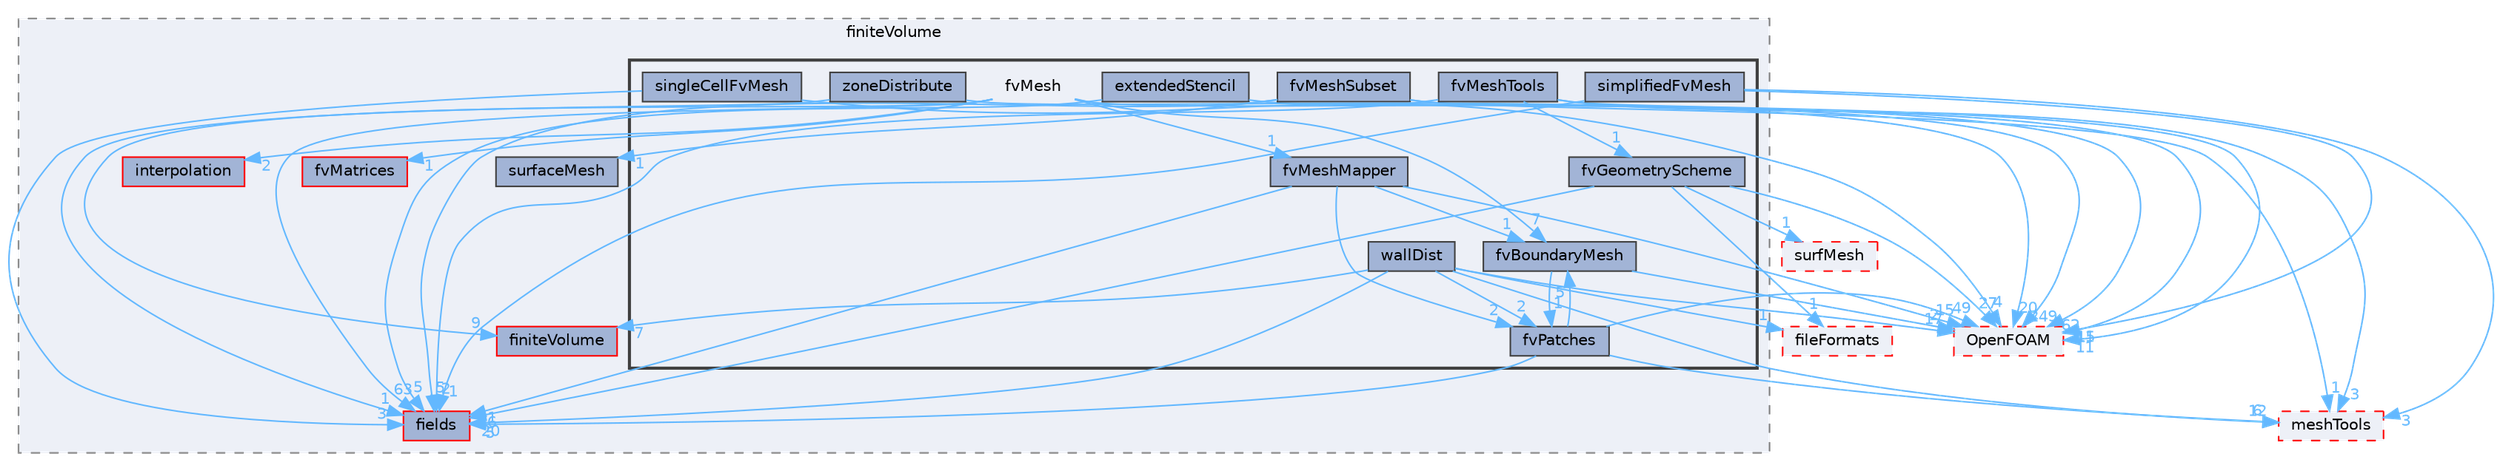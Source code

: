 digraph "src/finiteVolume/fvMesh"
{
 // LATEX_PDF_SIZE
  bgcolor="transparent";
  edge [fontname=Helvetica,fontsize=10,labelfontname=Helvetica,labelfontsize=10];
  node [fontname=Helvetica,fontsize=10,shape=box,height=0.2,width=0.4];
  compound=true
  subgraph clusterdir_9bd15774b555cf7259a6fa18f99fe99b {
    graph [ bgcolor="#edf0f7", pencolor="grey50", label="finiteVolume", fontname=Helvetica,fontsize=10 style="filled,dashed", URL="dir_9bd15774b555cf7259a6fa18f99fe99b.html",tooltip=""]
  dir_25ab4a83a983f7bb7a38b7f63bb141b7 [label="fields", fillcolor="#a2b4d6", color="red", style="filled", URL="dir_25ab4a83a983f7bb7a38b7f63bb141b7.html",tooltip=""];
  dir_2ea871e4defbdbd60808750cae643c63 [label="finiteVolume", fillcolor="#a2b4d6", color="red", style="filled", URL="dir_2ea871e4defbdbd60808750cae643c63.html",tooltip=""];
  dir_5d57e3901430bcc99a7ddac11a899224 [label="fvMatrices", fillcolor="#a2b4d6", color="red", style="filled", URL="dir_5d57e3901430bcc99a7ddac11a899224.html",tooltip=""];
  dir_a586eb954e2e5e74ecf6fe95a2457777 [label="interpolation", fillcolor="#a2b4d6", color="red", style="filled", URL="dir_a586eb954e2e5e74ecf6fe95a2457777.html",tooltip=""];
  dir_fdafd3b59310328ee40a940c9419d4db [label="surfaceMesh", fillcolor="#a2b4d6", color="grey25", style="filled", URL="dir_fdafd3b59310328ee40a940c9419d4db.html",tooltip=""];
  subgraph clusterdir_c382fa095c9c33d8673c0dd60aaef275 {
    graph [ bgcolor="#edf0f7", pencolor="grey25", label="", fontname=Helvetica,fontsize=10 style="filled,bold", URL="dir_c382fa095c9c33d8673c0dd60aaef275.html",tooltip=""]
    dir_c382fa095c9c33d8673c0dd60aaef275 [shape=plaintext, label="fvMesh"];
  dir_f54ce79c9902d97f8b0f7c9d890967db [label="extendedStencil", fillcolor="#a2b4d6", color="grey25", style="filled", URL="dir_f54ce79c9902d97f8b0f7c9d890967db.html",tooltip=""];
  dir_0eb9bd8db55e645cc7c2ca38de05b9c6 [label="fvBoundaryMesh", fillcolor="#a2b4d6", color="grey25", style="filled", URL="dir_0eb9bd8db55e645cc7c2ca38de05b9c6.html",tooltip=""];
  dir_23fb0b47e4124cc307f45775cb60f82a [label="fvGeometryScheme", fillcolor="#a2b4d6", color="grey25", style="filled", URL="dir_23fb0b47e4124cc307f45775cb60f82a.html",tooltip=""];
  dir_a5340b9b7d2ce3e96cb060e09301fa87 [label="fvMeshMapper", fillcolor="#a2b4d6", color="grey25", style="filled", URL="dir_a5340b9b7d2ce3e96cb060e09301fa87.html",tooltip=""];
  dir_fad0d1764e073d70bd09fe2f07de325c [label="fvMeshSubset", fillcolor="#a2b4d6", color="grey25", style="filled", URL="dir_fad0d1764e073d70bd09fe2f07de325c.html",tooltip=""];
  dir_19a4b3a5fe092bbfa7189b785b185045 [label="fvMeshTools", fillcolor="#a2b4d6", color="grey25", style="filled", URL="dir_19a4b3a5fe092bbfa7189b785b185045.html",tooltip=""];
  dir_b630ab9569e31ffb9b2cc4747c3085db [label="fvPatches", fillcolor="#a2b4d6", color="grey25", style="filled", URL="dir_b630ab9569e31ffb9b2cc4747c3085db.html",tooltip=""];
  dir_febb66ae8fef1ef5fdf2a781f4af4156 [label="simplifiedFvMesh", fillcolor="#a2b4d6", color="grey25", style="filled", URL="dir_febb66ae8fef1ef5fdf2a781f4af4156.html",tooltip=""];
  dir_3ea1cee8f78db0948979819c6635ea76 [label="singleCellFvMesh", fillcolor="#a2b4d6", color="grey25", style="filled", URL="dir_3ea1cee8f78db0948979819c6635ea76.html",tooltip=""];
  dir_8b2058fecce8beb3c5dcc5bc9fca7b03 [label="wallDist", fillcolor="#a2b4d6", color="grey25", style="filled", URL="dir_8b2058fecce8beb3c5dcc5bc9fca7b03.html",tooltip=""];
  dir_814bb21914eb471e7f4050b89e19e060 [label="zoneDistribute", fillcolor="#a2b4d6", color="grey25", style="filled", URL="dir_814bb21914eb471e7f4050b89e19e060.html",tooltip=""];
  }
  }
  dir_0a88fe22feb23ce5f078a04a1df67721 [label="surfMesh", fillcolor="#edf0f7", color="red", style="filled,dashed", URL="dir_0a88fe22feb23ce5f078a04a1df67721.html",tooltip=""];
  dir_ae30ad0bef50cf391b24c614251bb9fd [label="meshTools", fillcolor="#edf0f7", color="red", style="filled,dashed", URL="dir_ae30ad0bef50cf391b24c614251bb9fd.html",tooltip=""];
  dir_b05602f37bb521a7142c0a3e200b5f35 [label="fileFormats", fillcolor="#edf0f7", color="red", style="filled,dashed", URL="dir_b05602f37bb521a7142c0a3e200b5f35.html",tooltip=""];
  dir_c5473ff19b20e6ec4dfe5c310b3778a8 [label="OpenFOAM", fillcolor="#edf0f7", color="red", style="filled,dashed", URL="dir_c5473ff19b20e6ec4dfe5c310b3778a8.html",tooltip=""];
  dir_c382fa095c9c33d8673c0dd60aaef275->dir_0eb9bd8db55e645cc7c2ca38de05b9c6 [headlabel="7", labeldistance=1.5 headhref="dir_001544_001533.html" href="dir_001544_001533.html" color="steelblue1" fontcolor="steelblue1"];
  dir_c382fa095c9c33d8673c0dd60aaef275->dir_25ab4a83a983f7bb7a38b7f63bb141b7 [headlabel="63", labeldistance=1.5 headhref="dir_001544_001332.html" href="dir_001544_001332.html" color="steelblue1" fontcolor="steelblue1"];
  dir_c382fa095c9c33d8673c0dd60aaef275->dir_2ea871e4defbdbd60808750cae643c63 [headlabel="9", labeldistance=1.5 headhref="dir_001544_001388.html" href="dir_001544_001388.html" color="steelblue1" fontcolor="steelblue1"];
  dir_c382fa095c9c33d8673c0dd60aaef275->dir_5d57e3901430bcc99a7ddac11a899224 [headlabel="1", labeldistance=1.5 headhref="dir_001544_001542.html" href="dir_001544_001542.html" color="steelblue1" fontcolor="steelblue1"];
  dir_c382fa095c9c33d8673c0dd60aaef275->dir_a5340b9b7d2ce3e96cb060e09301fa87 [headlabel="1", labeldistance=1.5 headhref="dir_001544_001548.html" href="dir_001544_001548.html" color="steelblue1" fontcolor="steelblue1"];
  dir_c382fa095c9c33d8673c0dd60aaef275->dir_a586eb954e2e5e74ecf6fe95a2457777 [headlabel="2", labeldistance=1.5 headhref="dir_001544_001923.html" href="dir_001544_001923.html" color="steelblue1" fontcolor="steelblue1"];
  dir_c382fa095c9c33d8673c0dd60aaef275->dir_c5473ff19b20e6ec4dfe5c310b3778a8 [headlabel="249", labeldistance=1.5 headhref="dir_001544_002695.html" href="dir_001544_002695.html" color="steelblue1" fontcolor="steelblue1"];
  dir_f54ce79c9902d97f8b0f7c9d890967db->dir_25ab4a83a983f7bb7a38b7f63bb141b7 [headlabel="5", labeldistance=1.5 headhref="dir_001216_001332.html" href="dir_001216_001332.html" color="steelblue1" fontcolor="steelblue1"];
  dir_f54ce79c9902d97f8b0f7c9d890967db->dir_c5473ff19b20e6ec4dfe5c310b3778a8 [headlabel="62", labeldistance=1.5 headhref="dir_001216_002695.html" href="dir_001216_002695.html" color="steelblue1" fontcolor="steelblue1"];
  dir_0eb9bd8db55e645cc7c2ca38de05b9c6->dir_b630ab9569e31ffb9b2cc4747c3085db [headlabel="1", labeldistance=1.5 headhref="dir_001533_001563.html" href="dir_001533_001563.html" color="steelblue1" fontcolor="steelblue1"];
  dir_0eb9bd8db55e645cc7c2ca38de05b9c6->dir_c5473ff19b20e6ec4dfe5c310b3778a8 [headlabel="2", labeldistance=1.5 headhref="dir_001533_002695.html" href="dir_001533_002695.html" color="steelblue1" fontcolor="steelblue1"];
  dir_23fb0b47e4124cc307f45775cb60f82a->dir_0a88fe22feb23ce5f078a04a1df67721 [headlabel="1", labeldistance=1.5 headhref="dir_001539_003891.html" href="dir_001539_003891.html" color="steelblue1" fontcolor="steelblue1"];
  dir_23fb0b47e4124cc307f45775cb60f82a->dir_25ab4a83a983f7bb7a38b7f63bb141b7 [headlabel="6", labeldistance=1.5 headhref="dir_001539_001332.html" href="dir_001539_001332.html" color="steelblue1" fontcolor="steelblue1"];
  dir_23fb0b47e4124cc307f45775cb60f82a->dir_b05602f37bb521a7142c0a3e200b5f35 [headlabel="1", labeldistance=1.5 headhref="dir_001539_001353.html" href="dir_001539_001353.html" color="steelblue1" fontcolor="steelblue1"];
  dir_23fb0b47e4124cc307f45775cb60f82a->dir_c5473ff19b20e6ec4dfe5c310b3778a8 [headlabel="27", labeldistance=1.5 headhref="dir_001539_002695.html" href="dir_001539_002695.html" color="steelblue1" fontcolor="steelblue1"];
  dir_a5340b9b7d2ce3e96cb060e09301fa87->dir_0eb9bd8db55e645cc7c2ca38de05b9c6 [headlabel="1", labeldistance=1.5 headhref="dir_001548_001533.html" href="dir_001548_001533.html" color="steelblue1" fontcolor="steelblue1"];
  dir_a5340b9b7d2ce3e96cb060e09301fa87->dir_25ab4a83a983f7bb7a38b7f63bb141b7 [headlabel="1", labeldistance=1.5 headhref="dir_001548_001332.html" href="dir_001548_001332.html" color="steelblue1" fontcolor="steelblue1"];
  dir_a5340b9b7d2ce3e96cb060e09301fa87->dir_b630ab9569e31ffb9b2cc4747c3085db [headlabel="2", labeldistance=1.5 headhref="dir_001548_001563.html" href="dir_001548_001563.html" color="steelblue1" fontcolor="steelblue1"];
  dir_a5340b9b7d2ce3e96cb060e09301fa87->dir_c5473ff19b20e6ec4dfe5c310b3778a8 [headlabel="15", labeldistance=1.5 headhref="dir_001548_002695.html" href="dir_001548_002695.html" color="steelblue1" fontcolor="steelblue1"];
  dir_fad0d1764e073d70bd09fe2f07de325c->dir_25ab4a83a983f7bb7a38b7f63bb141b7 [headlabel="5", labeldistance=1.5 headhref="dir_001551_001332.html" href="dir_001551_001332.html" color="steelblue1" fontcolor="steelblue1"];
  dir_fad0d1764e073d70bd09fe2f07de325c->dir_ae30ad0bef50cf391b24c614251bb9fd [headlabel="1", labeldistance=1.5 headhref="dir_001551_002382.html" href="dir_001551_002382.html" color="steelblue1" fontcolor="steelblue1"];
  dir_fad0d1764e073d70bd09fe2f07de325c->dir_c5473ff19b20e6ec4dfe5c310b3778a8 [headlabel="15", labeldistance=1.5 headhref="dir_001551_002695.html" href="dir_001551_002695.html" color="steelblue1" fontcolor="steelblue1"];
  dir_fad0d1764e073d70bd09fe2f07de325c->dir_fdafd3b59310328ee40a940c9419d4db [headlabel="1", labeldistance=1.5 headhref="dir_001551_003854.html" href="dir_001551_003854.html" color="steelblue1" fontcolor="steelblue1"];
  dir_19a4b3a5fe092bbfa7189b785b185045->dir_23fb0b47e4124cc307f45775cb60f82a [headlabel="1", labeldistance=1.5 headhref="dir_001552_001539.html" href="dir_001552_001539.html" color="steelblue1" fontcolor="steelblue1"];
  dir_19a4b3a5fe092bbfa7189b785b185045->dir_25ab4a83a983f7bb7a38b7f63bb141b7 [headlabel="2", labeldistance=1.5 headhref="dir_001552_001332.html" href="dir_001552_001332.html" color="steelblue1" fontcolor="steelblue1"];
  dir_19a4b3a5fe092bbfa7189b785b185045->dir_ae30ad0bef50cf391b24c614251bb9fd [headlabel="3", labeldistance=1.5 headhref="dir_001552_002382.html" href="dir_001552_002382.html" color="steelblue1" fontcolor="steelblue1"];
  dir_19a4b3a5fe092bbfa7189b785b185045->dir_c5473ff19b20e6ec4dfe5c310b3778a8 [headlabel="11", labeldistance=1.5 headhref="dir_001552_002695.html" href="dir_001552_002695.html" color="steelblue1" fontcolor="steelblue1"];
  dir_b630ab9569e31ffb9b2cc4747c3085db->dir_0eb9bd8db55e645cc7c2ca38de05b9c6 [headlabel="5", labeldistance=1.5 headhref="dir_001563_001533.html" href="dir_001563_001533.html" color="steelblue1" fontcolor="steelblue1"];
  dir_b630ab9569e31ffb9b2cc4747c3085db->dir_25ab4a83a983f7bb7a38b7f63bb141b7 [headlabel="5", labeldistance=1.5 headhref="dir_001563_001332.html" href="dir_001563_001332.html" color="steelblue1" fontcolor="steelblue1"];
  dir_b630ab9569e31ffb9b2cc4747c3085db->dir_ae30ad0bef50cf391b24c614251bb9fd [headlabel="6", labeldistance=1.5 headhref="dir_001563_002382.html" href="dir_001563_002382.html" color="steelblue1" fontcolor="steelblue1"];
  dir_b630ab9569e31ffb9b2cc4747c3085db->dir_c5473ff19b20e6ec4dfe5c310b3778a8 [headlabel="49", labeldistance=1.5 headhref="dir_001563_002695.html" href="dir_001563_002695.html" color="steelblue1" fontcolor="steelblue1"];
  dir_febb66ae8fef1ef5fdf2a781f4af4156->dir_ae30ad0bef50cf391b24c614251bb9fd [headlabel="3", labeldistance=1.5 headhref="dir_003540_002382.html" href="dir_003540_002382.html" color="steelblue1" fontcolor="steelblue1"];
  dir_febb66ae8fef1ef5fdf2a781f4af4156->dir_c5473ff19b20e6ec4dfe5c310b3778a8 [headlabel="11", labeldistance=1.5 headhref="dir_003540_002695.html" href="dir_003540_002695.html" color="steelblue1" fontcolor="steelblue1"];
  dir_febb66ae8fef1ef5fdf2a781f4af4156->dir_25ab4a83a983f7bb7a38b7f63bb141b7 [headlabel="1", labeldistance=1.5 headhref="dir_003540_001332.html" href="dir_003540_001332.html" color="steelblue1" fontcolor="steelblue1"];
  dir_3ea1cee8f78db0948979819c6635ea76->dir_25ab4a83a983f7bb7a38b7f63bb141b7 [headlabel="3", labeldistance=1.5 headhref="dir_003547_001332.html" href="dir_003547_001332.html" color="steelblue1" fontcolor="steelblue1"];
  dir_3ea1cee8f78db0948979819c6635ea76->dir_c5473ff19b20e6ec4dfe5c310b3778a8 [headlabel="4", labeldistance=1.5 headhref="dir_003547_002695.html" href="dir_003547_002695.html" color="steelblue1" fontcolor="steelblue1"];
  dir_8b2058fecce8beb3c5dcc5bc9fca7b03->dir_25ab4a83a983f7bb7a38b7f63bb141b7 [headlabel="20", labeldistance=1.5 headhref="dir_004338_001332.html" href="dir_004338_001332.html" color="steelblue1" fontcolor="steelblue1"];
  dir_8b2058fecce8beb3c5dcc5bc9fca7b03->dir_2ea871e4defbdbd60808750cae643c63 [headlabel="7", labeldistance=1.5 headhref="dir_004338_001388.html" href="dir_004338_001388.html" color="steelblue1" fontcolor="steelblue1"];
  dir_8b2058fecce8beb3c5dcc5bc9fca7b03->dir_ae30ad0bef50cf391b24c614251bb9fd [headlabel="12", labeldistance=1.5 headhref="dir_004338_002382.html" href="dir_004338_002382.html" color="steelblue1" fontcolor="steelblue1"];
  dir_8b2058fecce8beb3c5dcc5bc9fca7b03->dir_b630ab9569e31ffb9b2cc4747c3085db [headlabel="2", labeldistance=1.5 headhref="dir_004338_001563.html" href="dir_004338_001563.html" color="steelblue1" fontcolor="steelblue1"];
  dir_8b2058fecce8beb3c5dcc5bc9fca7b03->dir_c5473ff19b20e6ec4dfe5c310b3778a8 [headlabel="17", labeldistance=1.5 headhref="dir_004338_002695.html" href="dir_004338_002695.html" color="steelblue1" fontcolor="steelblue1"];
  dir_8b2058fecce8beb3c5dcc5bc9fca7b03->dir_b05602f37bb521a7142c0a3e200b5f35 [headlabel="1", labeldistance=1.5 headhref="dir_004338_001353.html" href="dir_004338_001353.html" color="steelblue1" fontcolor="steelblue1"];
  dir_814bb21914eb471e7f4050b89e19e060->dir_25ab4a83a983f7bb7a38b7f63bb141b7 [headlabel="1", labeldistance=1.5 headhref="dir_004462_001332.html" href="dir_004462_001332.html" color="steelblue1" fontcolor="steelblue1"];
  dir_814bb21914eb471e7f4050b89e19e060->dir_c5473ff19b20e6ec4dfe5c310b3778a8 [headlabel="20", labeldistance=1.5 headhref="dir_004462_002695.html" href="dir_004462_002695.html" color="steelblue1" fontcolor="steelblue1"];
}
